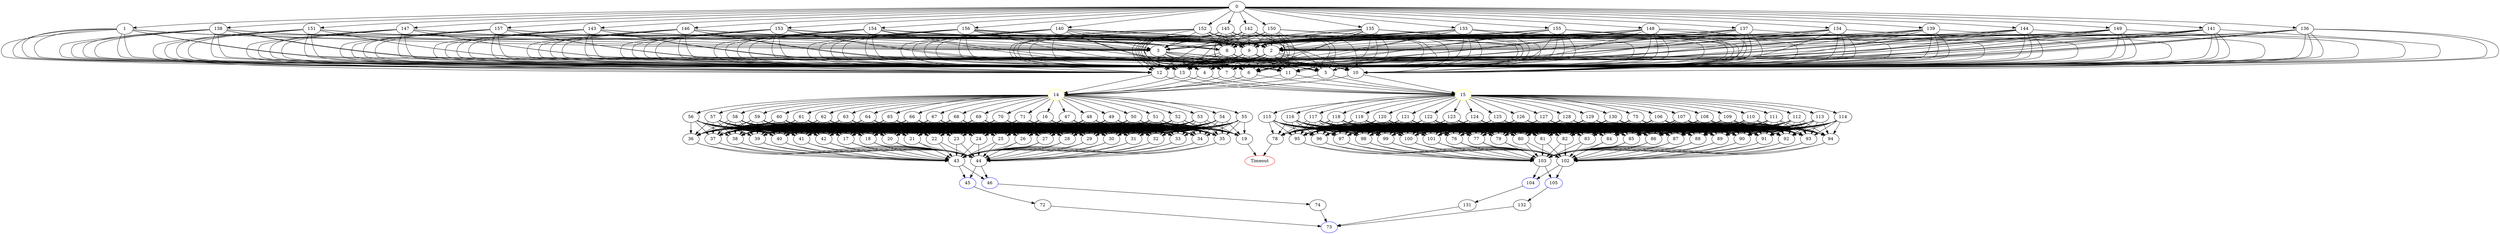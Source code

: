 digraph G {
	0 -> 1;
	0 -> 133;
	0 -> 134;
	0 -> 135;
	0 -> 136;
	0 -> 137;
	0 -> 138;
	0 -> 139;
	0 -> 140;
	0 -> 141;
	0 -> 142;
	0 -> 143;
	0 -> 144;
	0 -> 145;
	0 -> 146;
	0 -> 147;
	0 -> 148;
	0 -> 149;
	0 -> 150;
	0 -> 151;
	0 -> 152;
	0 -> 153;
	0 -> 154;
	0 -> 155;
	0 -> 156;
	0 -> 157;
	1 -> 2;
	1 -> 3;
	1 -> 4;
	1 -> 5;
	1 -> 6;
	1 -> 7;
	1 -> 8;
	1 -> 9;
	1 -> 10;
	1 -> 11;
	1 -> 12;
	1 -> 13;
	2 -> 4;
	2 -> 5;
	2 -> 6;
	2 -> 7;
	2 -> 10;
	2 -> 11;
	2 -> 12;
	2 -> 13;
	3 -> 4;
	3 -> 5;
	3 -> 6;
	3 -> 7;
	3 -> 10;
	3 -> 11;
	3 -> 12;
	3 -> 13;
	4 -> "14";
14 [color=yellow];
	4 -> "15";
15 [color=yellow];
	5 -> "14";
14 [color=yellow];
	5 -> "15";
15 [color=yellow];
	6 -> "14";
14 [color=yellow];
	6 -> "15";
15 [color=yellow];
	7 -> "14";
14 [color=yellow];
	7 -> "15";
15 [color=yellow];
	8 -> 4;
	8 -> 5;
	8 -> 6;
	8 -> 7;
	8 -> 10;
	8 -> 11;
	8 -> 12;
	8 -> 13;
	9 -> 4;
	9 -> 5;
	9 -> 6;
	9 -> 7;
	9 -> 10;
	9 -> 11;
	9 -> 12;
	9 -> 13;
	10 -> "14";
14 [color=yellow];
	10 -> "15";
15 [color=yellow];
	11 -> "14";
14 [color=yellow];
	11 -> "15";
15 [color=yellow];
	12 -> "14";
14 [color=yellow];
	12 -> "15";
15 [color=yellow];
	13 -> "14";
14 [color=yellow];
	13 -> "15";
15 [color=yellow];
	14 -> 16;
	14 -> 47;
	14 -> 48;
	14 -> 49;
	14 -> 50;
	14 -> 51;
	14 -> 52;
	14 -> 53;
	14 -> 54;
	14 -> 55;
	14 -> 56;
	14 -> 57;
	14 -> 58;
	14 -> 59;
	14 -> 60;
	14 -> 61;
	14 -> 62;
	14 -> 63;
	14 -> 64;
	14 -> 65;
	14 -> 66;
	14 -> 67;
	14 -> 68;
	14 -> 69;
	14 -> 70;
	14 -> 71;
	15 -> 75;
	15 -> 106;
	15 -> 107;
	15 -> 108;
	15 -> 109;
	15 -> 110;
	15 -> 111;
	15 -> 112;
	15 -> 113;
	15 -> 114;
	15 -> 115;
	15 -> 116;
	15 -> 117;
	15 -> 118;
	15 -> 119;
	15 -> 120;
	15 -> 121;
	15 -> 122;
	15 -> 123;
	15 -> 124;
	15 -> 125;
	15 -> 126;
	15 -> 127;
	15 -> 128;
	15 -> 129;
	15 -> 130;
	16 -> 17;
	16 -> 18;
	16 -> 19;
	16 -> 20;
	16 -> 21;
	16 -> 22;
	16 -> 23;
	16 -> 24;
	16 -> 25;
	16 -> 26;
	16 -> 27;
	16 -> 28;
	16 -> 29;
	16 -> 30;
	16 -> 31;
	16 -> 32;
	16 -> 33;
	16 -> 34;
	16 -> 35;
	16 -> 36;
	16 -> 37;
	16 -> 38;
	16 -> 39;
	16 -> 40;
	16 -> 41;
	16 -> 42;
	17 -> 43;
	17 -> 44;
	18 -> 43;
	18 -> 44;
	19 -> "Timeout";
Timeout [color=red];
	20 -> 43;
	20 -> 44;
	21 -> 43;
	21 -> 44;
	22 -> 43;
	22 -> 44;
	23 -> 43;
	23 -> 44;
	24 -> 43;
	24 -> 44;
	25 -> 43;
	25 -> 44;
	26 -> 43;
	26 -> 44;
	27 -> 43;
	27 -> 44;
	28 -> 43;
	28 -> 44;
	29 -> 43;
	29 -> 44;
	30 -> 43;
	30 -> 44;
	31 -> 43;
	31 -> 44;
	32 -> 43;
	32 -> 44;
	33 -> 43;
	33 -> 44;
	34 -> 43;
	34 -> 44;
	35 -> 43;
	35 -> 44;
	36 -> 43;
	36 -> 44;
	37 -> 43;
	37 -> 44;
	38 -> 43;
	38 -> 44;
	39 -> 43;
	39 -> 44;
	40 -> 43;
	40 -> 44;
	41 -> 43;
	41 -> 44;
	42 -> 43;
	42 -> 44;
	43 -> "45";
45 [color=blue];
	43 -> "46";
46 [color=blue];
	44 -> "45";
45 [color=blue];
	44 -> "46";
46 [color=blue];
	45 -> 72;
	46 -> 74;
	47 -> 17;
	47 -> 18;
	47 -> 19;
	47 -> 20;
	47 -> 21;
	47 -> 22;
	47 -> 23;
	47 -> 24;
	47 -> 25;
	47 -> 26;
	47 -> 27;
	47 -> 28;
	47 -> 29;
	47 -> 30;
	47 -> 31;
	47 -> 32;
	47 -> 33;
	47 -> 34;
	47 -> 35;
	47 -> 36;
	47 -> 37;
	47 -> 38;
	47 -> 39;
	47 -> 40;
	47 -> 41;
	47 -> 42;
	48 -> 17;
	48 -> 18;
	48 -> 19;
	48 -> 20;
	48 -> 21;
	48 -> 22;
	48 -> 23;
	48 -> 24;
	48 -> 25;
	48 -> 26;
	48 -> 27;
	48 -> 28;
	48 -> 29;
	48 -> 30;
	48 -> 31;
	48 -> 32;
	48 -> 33;
	48 -> 34;
	48 -> 35;
	48 -> 36;
	48 -> 37;
	48 -> 38;
	48 -> 39;
	48 -> 40;
	48 -> 41;
	48 -> 42;
	49 -> 17;
	49 -> 18;
	49 -> 19;
	49 -> 20;
	49 -> 21;
	49 -> 22;
	49 -> 23;
	49 -> 24;
	49 -> 25;
	49 -> 26;
	49 -> 27;
	49 -> 28;
	49 -> 29;
	49 -> 30;
	49 -> 31;
	49 -> 32;
	49 -> 33;
	49 -> 34;
	49 -> 35;
	49 -> 36;
	49 -> 37;
	49 -> 38;
	49 -> 39;
	49 -> 40;
	49 -> 41;
	49 -> 42;
	50 -> 17;
	50 -> 18;
	50 -> 19;
	50 -> 20;
	50 -> 21;
	50 -> 22;
	50 -> 23;
	50 -> 24;
	50 -> 25;
	50 -> 26;
	50 -> 27;
	50 -> 28;
	50 -> 29;
	50 -> 30;
	50 -> 31;
	50 -> 32;
	50 -> 33;
	50 -> 34;
	50 -> 35;
	50 -> 36;
	50 -> 37;
	50 -> 38;
	50 -> 39;
	50 -> 40;
	50 -> 41;
	50 -> 42;
	51 -> 17;
	51 -> 18;
	51 -> 19;
	51 -> 20;
	51 -> 21;
	51 -> 22;
	51 -> 23;
	51 -> 24;
	51 -> 25;
	51 -> 26;
	51 -> 27;
	51 -> 28;
	51 -> 29;
	51 -> 30;
	51 -> 31;
	51 -> 32;
	51 -> 33;
	51 -> 34;
	51 -> 35;
	51 -> 36;
	51 -> 37;
	51 -> 38;
	51 -> 39;
	51 -> 40;
	51 -> 41;
	51 -> 42;
	52 -> 17;
	52 -> 18;
	52 -> 19;
	52 -> 20;
	52 -> 21;
	52 -> 22;
	52 -> 23;
	52 -> 24;
	52 -> 25;
	52 -> 26;
	52 -> 27;
	52 -> 28;
	52 -> 29;
	52 -> 30;
	52 -> 31;
	52 -> 32;
	52 -> 33;
	52 -> 34;
	52 -> 35;
	52 -> 36;
	52 -> 37;
	52 -> 38;
	52 -> 39;
	52 -> 40;
	52 -> 41;
	52 -> 42;
	53 -> 17;
	53 -> 18;
	53 -> 19;
	53 -> 20;
	53 -> 21;
	53 -> 22;
	53 -> 23;
	53 -> 24;
	53 -> 25;
	53 -> 26;
	53 -> 27;
	53 -> 28;
	53 -> 29;
	53 -> 30;
	53 -> 31;
	53 -> 32;
	53 -> 33;
	53 -> 34;
	53 -> 35;
	53 -> 36;
	53 -> 37;
	53 -> 38;
	53 -> 39;
	53 -> 40;
	53 -> 41;
	53 -> 42;
	54 -> 17;
	54 -> 18;
	54 -> 19;
	54 -> 20;
	54 -> 21;
	54 -> 22;
	54 -> 23;
	54 -> 24;
	54 -> 25;
	54 -> 26;
	54 -> 27;
	54 -> 28;
	54 -> 29;
	54 -> 30;
	54 -> 31;
	54 -> 32;
	54 -> 33;
	54 -> 34;
	54 -> 35;
	54 -> 36;
	54 -> 37;
	54 -> 38;
	54 -> 39;
	54 -> 40;
	54 -> 41;
	54 -> 42;
	55 -> 17;
	55 -> 18;
	55 -> 19;
	55 -> 20;
	55 -> 21;
	55 -> 22;
	55 -> 23;
	55 -> 24;
	55 -> 25;
	55 -> 26;
	55 -> 27;
	55 -> 28;
	55 -> 29;
	55 -> 30;
	55 -> 31;
	55 -> 32;
	55 -> 33;
	55 -> 34;
	55 -> 35;
	55 -> 36;
	55 -> 37;
	55 -> 38;
	55 -> 39;
	55 -> 40;
	55 -> 41;
	55 -> 42;
	56 -> 17;
	56 -> 18;
	56 -> 19;
	56 -> 20;
	56 -> 21;
	56 -> 22;
	56 -> 23;
	56 -> 24;
	56 -> 25;
	56 -> 26;
	56 -> 27;
	56 -> 28;
	56 -> 29;
	56 -> 30;
	56 -> 31;
	56 -> 32;
	56 -> 33;
	56 -> 34;
	56 -> 35;
	56 -> 36;
	56 -> 37;
	56 -> 38;
	56 -> 39;
	56 -> 40;
	56 -> 41;
	56 -> 42;
	57 -> 17;
	57 -> 18;
	57 -> 19;
	57 -> 20;
	57 -> 21;
	57 -> 22;
	57 -> 23;
	57 -> 24;
	57 -> 25;
	57 -> 26;
	57 -> 27;
	57 -> 28;
	57 -> 29;
	57 -> 30;
	57 -> 31;
	57 -> 32;
	57 -> 33;
	57 -> 34;
	57 -> 35;
	57 -> 36;
	57 -> 37;
	57 -> 38;
	57 -> 39;
	57 -> 40;
	57 -> 41;
	57 -> 42;
	58 -> 17;
	58 -> 18;
	58 -> 19;
	58 -> 20;
	58 -> 21;
	58 -> 22;
	58 -> 23;
	58 -> 24;
	58 -> 25;
	58 -> 26;
	58 -> 27;
	58 -> 28;
	58 -> 29;
	58 -> 30;
	58 -> 31;
	58 -> 32;
	58 -> 33;
	58 -> 34;
	58 -> 35;
	58 -> 36;
	58 -> 37;
	58 -> 38;
	58 -> 39;
	58 -> 40;
	58 -> 41;
	58 -> 42;
	59 -> 17;
	59 -> 18;
	59 -> 19;
	59 -> 20;
	59 -> 21;
	59 -> 22;
	59 -> 23;
	59 -> 24;
	59 -> 25;
	59 -> 26;
	59 -> 27;
	59 -> 28;
	59 -> 29;
	59 -> 30;
	59 -> 31;
	59 -> 32;
	59 -> 33;
	59 -> 34;
	59 -> 35;
	59 -> 36;
	59 -> 37;
	59 -> 38;
	59 -> 39;
	59 -> 40;
	59 -> 41;
	59 -> 42;
	60 -> 17;
	60 -> 18;
	60 -> 19;
	60 -> 20;
	60 -> 21;
	60 -> 22;
	60 -> 23;
	60 -> 24;
	60 -> 25;
	60 -> 26;
	60 -> 27;
	60 -> 28;
	60 -> 29;
	60 -> 30;
	60 -> 31;
	60 -> 32;
	60 -> 33;
	60 -> 34;
	60 -> 35;
	60 -> 36;
	60 -> 37;
	60 -> 38;
	60 -> 39;
	60 -> 40;
	60 -> 41;
	60 -> 42;
	61 -> 17;
	61 -> 18;
	61 -> 19;
	61 -> 20;
	61 -> 21;
	61 -> 22;
	61 -> 23;
	61 -> 24;
	61 -> 25;
	61 -> 26;
	61 -> 27;
	61 -> 28;
	61 -> 29;
	61 -> 30;
	61 -> 31;
	61 -> 32;
	61 -> 33;
	61 -> 34;
	61 -> 35;
	61 -> 36;
	61 -> 37;
	61 -> 38;
	61 -> 39;
	61 -> 40;
	61 -> 41;
	61 -> 42;
	62 -> 17;
	62 -> 18;
	62 -> 19;
	62 -> 20;
	62 -> 21;
	62 -> 22;
	62 -> 23;
	62 -> 24;
	62 -> 25;
	62 -> 26;
	62 -> 27;
	62 -> 28;
	62 -> 29;
	62 -> 30;
	62 -> 31;
	62 -> 32;
	62 -> 33;
	62 -> 34;
	62 -> 35;
	62 -> 36;
	62 -> 37;
	62 -> 38;
	62 -> 39;
	62 -> 40;
	62 -> 41;
	62 -> 42;
	63 -> 17;
	63 -> 18;
	63 -> 19;
	63 -> 20;
	63 -> 21;
	63 -> 22;
	63 -> 23;
	63 -> 24;
	63 -> 25;
	63 -> 26;
	63 -> 27;
	63 -> 28;
	63 -> 29;
	63 -> 30;
	63 -> 31;
	63 -> 32;
	63 -> 33;
	63 -> 34;
	63 -> 35;
	63 -> 36;
	63 -> 37;
	63 -> 38;
	63 -> 39;
	63 -> 40;
	63 -> 41;
	63 -> 42;
	64 -> 17;
	64 -> 18;
	64 -> 19;
	64 -> 20;
	64 -> 21;
	64 -> 22;
	64 -> 23;
	64 -> 24;
	64 -> 25;
	64 -> 26;
	64 -> 27;
	64 -> 28;
	64 -> 29;
	64 -> 30;
	64 -> 31;
	64 -> 32;
	64 -> 33;
	64 -> 34;
	64 -> 35;
	64 -> 36;
	64 -> 37;
	64 -> 38;
	64 -> 39;
	64 -> 40;
	64 -> 41;
	64 -> 42;
	65 -> 17;
	65 -> 18;
	65 -> 19;
	65 -> 20;
	65 -> 21;
	65 -> 22;
	65 -> 23;
	65 -> 24;
	65 -> 25;
	65 -> 26;
	65 -> 27;
	65 -> 28;
	65 -> 29;
	65 -> 30;
	65 -> 31;
	65 -> 32;
	65 -> 33;
	65 -> 34;
	65 -> 35;
	65 -> 36;
	65 -> 37;
	65 -> 38;
	65 -> 39;
	65 -> 40;
	65 -> 41;
	65 -> 42;
	66 -> 17;
	66 -> 18;
	66 -> 19;
	66 -> 20;
	66 -> 21;
	66 -> 22;
	66 -> 23;
	66 -> 24;
	66 -> 25;
	66 -> 26;
	66 -> 27;
	66 -> 28;
	66 -> 29;
	66 -> 30;
	66 -> 31;
	66 -> 32;
	66 -> 33;
	66 -> 34;
	66 -> 35;
	66 -> 36;
	66 -> 37;
	66 -> 38;
	66 -> 39;
	66 -> 40;
	66 -> 41;
	66 -> 42;
	67 -> 17;
	67 -> 18;
	67 -> 19;
	67 -> 20;
	67 -> 21;
	67 -> 22;
	67 -> 23;
	67 -> 24;
	67 -> 25;
	67 -> 26;
	67 -> 27;
	67 -> 28;
	67 -> 29;
	67 -> 30;
	67 -> 31;
	67 -> 32;
	67 -> 33;
	67 -> 34;
	67 -> 35;
	67 -> 36;
	67 -> 37;
	67 -> 38;
	67 -> 39;
	67 -> 40;
	67 -> 41;
	67 -> 42;
	68 -> 17;
	68 -> 18;
	68 -> 19;
	68 -> 20;
	68 -> 21;
	68 -> 22;
	68 -> 23;
	68 -> 24;
	68 -> 25;
	68 -> 26;
	68 -> 27;
	68 -> 28;
	68 -> 29;
	68 -> 30;
	68 -> 31;
	68 -> 32;
	68 -> 33;
	68 -> 34;
	68 -> 35;
	68 -> 36;
	68 -> 37;
	68 -> 38;
	68 -> 39;
	68 -> 40;
	68 -> 41;
	68 -> 42;
	69 -> 17;
	69 -> 18;
	69 -> 19;
	69 -> 20;
	69 -> 21;
	69 -> 22;
	69 -> 23;
	69 -> 24;
	69 -> 25;
	69 -> 26;
	69 -> 27;
	69 -> 28;
	69 -> 29;
	69 -> 30;
	69 -> 31;
	69 -> 32;
	69 -> 33;
	69 -> 34;
	69 -> 35;
	69 -> 36;
	69 -> 37;
	69 -> 38;
	69 -> 39;
	69 -> 40;
	69 -> 41;
	69 -> 42;
	70 -> 17;
	70 -> 18;
	70 -> 19;
	70 -> 20;
	70 -> 21;
	70 -> 22;
	70 -> 23;
	70 -> 24;
	70 -> 25;
	70 -> 26;
	70 -> 27;
	70 -> 28;
	70 -> 29;
	70 -> 30;
	70 -> 31;
	70 -> 32;
	70 -> 33;
	70 -> 34;
	70 -> 35;
	70 -> 36;
	70 -> 37;
	70 -> 38;
	70 -> 39;
	70 -> 40;
	70 -> 41;
	70 -> 42;
	71 -> 17;
	71 -> 18;
	71 -> 19;
	71 -> 20;
	71 -> 21;
	71 -> 22;
	71 -> 23;
	71 -> 24;
	71 -> 25;
	71 -> 26;
	71 -> 27;
	71 -> 28;
	71 -> 29;
	71 -> 30;
	71 -> 31;
	71 -> 32;
	71 -> 33;
	71 -> 34;
	71 -> 35;
	71 -> 36;
	71 -> 37;
	71 -> 38;
	71 -> 39;
	71 -> 40;
	71 -> 41;
	71 -> 42;
	72 -> "73";
73 [color=blue];
	74 -> "73";
73 [color=blue];
	75 -> 76;
	75 -> 77;
	75 -> 78;
	75 -> 79;
	75 -> 80;
	75 -> 81;
	75 -> 82;
	75 -> 83;
	75 -> 84;
	75 -> 85;
	75 -> 86;
	75 -> 87;
	75 -> 88;
	75 -> 89;
	75 -> 90;
	75 -> 91;
	75 -> 92;
	75 -> 93;
	75 -> 94;
	75 -> 95;
	75 -> 96;
	75 -> 97;
	75 -> 98;
	75 -> 99;
	75 -> 100;
	75 -> 101;
	76 -> 102;
	76 -> 103;
	77 -> 102;
	77 -> 103;
	78 -> "Timeout";
Timeout [color=red];
	79 -> 102;
	79 -> 103;
	80 -> 102;
	80 -> 103;
	81 -> 102;
	81 -> 103;
	82 -> 102;
	82 -> 103;
	83 -> 102;
	83 -> 103;
	84 -> 102;
	84 -> 103;
	85 -> 102;
	85 -> 103;
	86 -> 102;
	86 -> 103;
	87 -> 102;
	87 -> 103;
	88 -> 102;
	88 -> 103;
	89 -> 102;
	89 -> 103;
	90 -> 102;
	90 -> 103;
	91 -> 102;
	91 -> 103;
	92 -> 102;
	92 -> 103;
	93 -> 102;
	93 -> 103;
	94 -> 102;
	94 -> 103;
	95 -> 102;
	95 -> 103;
	96 -> 102;
	96 -> 103;
	97 -> 102;
	97 -> 103;
	98 -> 102;
	98 -> 103;
	99 -> 102;
	99 -> 103;
	100 -> 102;
	100 -> 103;
	101 -> 102;
	101 -> 103;
	102 -> "104";
104 [color=blue];
	102 -> "105";
105 [color=blue];
	103 -> "104";
104 [color=blue];
	103 -> "105";
105 [color=blue];
	104 -> 131;
	105 -> 132;
	106 -> 76;
	106 -> 77;
	106 -> 78;
	106 -> 79;
	106 -> 80;
	106 -> 81;
	106 -> 82;
	106 -> 83;
	106 -> 84;
	106 -> 85;
	106 -> 86;
	106 -> 87;
	106 -> 88;
	106 -> 89;
	106 -> 90;
	106 -> 91;
	106 -> 92;
	106 -> 93;
	106 -> 94;
	106 -> 95;
	106 -> 96;
	106 -> 97;
	106 -> 98;
	106 -> 99;
	106 -> 100;
	106 -> 101;
	107 -> 76;
	107 -> 77;
	107 -> 78;
	107 -> 79;
	107 -> 80;
	107 -> 81;
	107 -> 82;
	107 -> 83;
	107 -> 84;
	107 -> 85;
	107 -> 86;
	107 -> 87;
	107 -> 88;
	107 -> 89;
	107 -> 90;
	107 -> 91;
	107 -> 92;
	107 -> 93;
	107 -> 94;
	107 -> 95;
	107 -> 96;
	107 -> 97;
	107 -> 98;
	107 -> 99;
	107 -> 100;
	107 -> 101;
	108 -> 76;
	108 -> 77;
	108 -> 78;
	108 -> 79;
	108 -> 80;
	108 -> 81;
	108 -> 82;
	108 -> 83;
	108 -> 84;
	108 -> 85;
	108 -> 86;
	108 -> 87;
	108 -> 88;
	108 -> 89;
	108 -> 90;
	108 -> 91;
	108 -> 92;
	108 -> 93;
	108 -> 94;
	108 -> 95;
	108 -> 96;
	108 -> 97;
	108 -> 98;
	108 -> 99;
	108 -> 100;
	108 -> 101;
	109 -> 76;
	109 -> 77;
	109 -> 78;
	109 -> 79;
	109 -> 80;
	109 -> 81;
	109 -> 82;
	109 -> 83;
	109 -> 84;
	109 -> 85;
	109 -> 86;
	109 -> 87;
	109 -> 88;
	109 -> 89;
	109 -> 90;
	109 -> 91;
	109 -> 92;
	109 -> 93;
	109 -> 94;
	109 -> 95;
	109 -> 96;
	109 -> 97;
	109 -> 98;
	109 -> 99;
	109 -> 100;
	109 -> 101;
	110 -> 76;
	110 -> 77;
	110 -> 78;
	110 -> 79;
	110 -> 80;
	110 -> 81;
	110 -> 82;
	110 -> 83;
	110 -> 84;
	110 -> 85;
	110 -> 86;
	110 -> 87;
	110 -> 88;
	110 -> 89;
	110 -> 90;
	110 -> 91;
	110 -> 92;
	110 -> 93;
	110 -> 94;
	110 -> 95;
	110 -> 96;
	110 -> 97;
	110 -> 98;
	110 -> 99;
	110 -> 100;
	110 -> 101;
	111 -> 76;
	111 -> 77;
	111 -> 78;
	111 -> 79;
	111 -> 80;
	111 -> 81;
	111 -> 82;
	111 -> 83;
	111 -> 84;
	111 -> 85;
	111 -> 86;
	111 -> 87;
	111 -> 88;
	111 -> 89;
	111 -> 90;
	111 -> 91;
	111 -> 92;
	111 -> 93;
	111 -> 94;
	111 -> 95;
	111 -> 96;
	111 -> 97;
	111 -> 98;
	111 -> 99;
	111 -> 100;
	111 -> 101;
	112 -> 76;
	112 -> 77;
	112 -> 78;
	112 -> 79;
	112 -> 80;
	112 -> 81;
	112 -> 82;
	112 -> 83;
	112 -> 84;
	112 -> 85;
	112 -> 86;
	112 -> 87;
	112 -> 88;
	112 -> 89;
	112 -> 90;
	112 -> 91;
	112 -> 92;
	112 -> 93;
	112 -> 94;
	112 -> 95;
	112 -> 96;
	112 -> 97;
	112 -> 98;
	112 -> 99;
	112 -> 100;
	112 -> 101;
	113 -> 76;
	113 -> 77;
	113 -> 78;
	113 -> 79;
	113 -> 80;
	113 -> 81;
	113 -> 82;
	113 -> 83;
	113 -> 84;
	113 -> 85;
	113 -> 86;
	113 -> 87;
	113 -> 88;
	113 -> 89;
	113 -> 90;
	113 -> 91;
	113 -> 92;
	113 -> 93;
	113 -> 94;
	113 -> 95;
	113 -> 96;
	113 -> 97;
	113 -> 98;
	113 -> 99;
	113 -> 100;
	113 -> 101;
	114 -> 76;
	114 -> 77;
	114 -> 78;
	114 -> 79;
	114 -> 80;
	114 -> 81;
	114 -> 82;
	114 -> 83;
	114 -> 84;
	114 -> 85;
	114 -> 86;
	114 -> 87;
	114 -> 88;
	114 -> 89;
	114 -> 90;
	114 -> 91;
	114 -> 92;
	114 -> 93;
	114 -> 94;
	114 -> 95;
	114 -> 96;
	114 -> 97;
	114 -> 98;
	114 -> 99;
	114 -> 100;
	114 -> 101;
	115 -> 76;
	115 -> 77;
	115 -> 78;
	115 -> 79;
	115 -> 80;
	115 -> 81;
	115 -> 82;
	115 -> 83;
	115 -> 84;
	115 -> 85;
	115 -> 86;
	115 -> 87;
	115 -> 88;
	115 -> 89;
	115 -> 90;
	115 -> 91;
	115 -> 92;
	115 -> 93;
	115 -> 94;
	115 -> 95;
	115 -> 96;
	115 -> 97;
	115 -> 98;
	115 -> 99;
	115 -> 100;
	115 -> 101;
	116 -> 76;
	116 -> 77;
	116 -> 78;
	116 -> 79;
	116 -> 80;
	116 -> 81;
	116 -> 82;
	116 -> 83;
	116 -> 84;
	116 -> 85;
	116 -> 86;
	116 -> 87;
	116 -> 88;
	116 -> 89;
	116 -> 90;
	116 -> 91;
	116 -> 92;
	116 -> 93;
	116 -> 94;
	116 -> 95;
	116 -> 96;
	116 -> 97;
	116 -> 98;
	116 -> 99;
	116 -> 100;
	116 -> 101;
	117 -> 76;
	117 -> 77;
	117 -> 78;
	117 -> 79;
	117 -> 80;
	117 -> 81;
	117 -> 82;
	117 -> 83;
	117 -> 84;
	117 -> 85;
	117 -> 86;
	117 -> 87;
	117 -> 88;
	117 -> 89;
	117 -> 90;
	117 -> 91;
	117 -> 92;
	117 -> 93;
	117 -> 94;
	117 -> 95;
	117 -> 96;
	117 -> 97;
	117 -> 98;
	117 -> 99;
	117 -> 100;
	117 -> 101;
	118 -> 76;
	118 -> 77;
	118 -> 78;
	118 -> 79;
	118 -> 80;
	118 -> 81;
	118 -> 82;
	118 -> 83;
	118 -> 84;
	118 -> 85;
	118 -> 86;
	118 -> 87;
	118 -> 88;
	118 -> 89;
	118 -> 90;
	118 -> 91;
	118 -> 92;
	118 -> 93;
	118 -> 94;
	118 -> 95;
	118 -> 96;
	118 -> 97;
	118 -> 98;
	118 -> 99;
	118 -> 100;
	118 -> 101;
	119 -> 76;
	119 -> 77;
	119 -> 78;
	119 -> 79;
	119 -> 80;
	119 -> 81;
	119 -> 82;
	119 -> 83;
	119 -> 84;
	119 -> 85;
	119 -> 86;
	119 -> 87;
	119 -> 88;
	119 -> 89;
	119 -> 90;
	119 -> 91;
	119 -> 92;
	119 -> 93;
	119 -> 94;
	119 -> 95;
	119 -> 96;
	119 -> 97;
	119 -> 98;
	119 -> 99;
	119 -> 100;
	119 -> 101;
	120 -> 76;
	120 -> 77;
	120 -> 78;
	120 -> 79;
	120 -> 80;
	120 -> 81;
	120 -> 82;
	120 -> 83;
	120 -> 84;
	120 -> 85;
	120 -> 86;
	120 -> 87;
	120 -> 88;
	120 -> 89;
	120 -> 90;
	120 -> 91;
	120 -> 92;
	120 -> 93;
	120 -> 94;
	120 -> 95;
	120 -> 96;
	120 -> 97;
	120 -> 98;
	120 -> 99;
	120 -> 100;
	120 -> 101;
	121 -> 76;
	121 -> 77;
	121 -> 78;
	121 -> 79;
	121 -> 80;
	121 -> 81;
	121 -> 82;
	121 -> 83;
	121 -> 84;
	121 -> 85;
	121 -> 86;
	121 -> 87;
	121 -> 88;
	121 -> 89;
	121 -> 90;
	121 -> 91;
	121 -> 92;
	121 -> 93;
	121 -> 94;
	121 -> 95;
	121 -> 96;
	121 -> 97;
	121 -> 98;
	121 -> 99;
	121 -> 100;
	121 -> 101;
	122 -> 76;
	122 -> 77;
	122 -> 78;
	122 -> 79;
	122 -> 80;
	122 -> 81;
	122 -> 82;
	122 -> 83;
	122 -> 84;
	122 -> 85;
	122 -> 86;
	122 -> 87;
	122 -> 88;
	122 -> 89;
	122 -> 90;
	122 -> 91;
	122 -> 92;
	122 -> 93;
	122 -> 94;
	122 -> 95;
	122 -> 96;
	122 -> 97;
	122 -> 98;
	122 -> 99;
	122 -> 100;
	122 -> 101;
	123 -> 76;
	123 -> 77;
	123 -> 78;
	123 -> 79;
	123 -> 80;
	123 -> 81;
	123 -> 82;
	123 -> 83;
	123 -> 84;
	123 -> 85;
	123 -> 86;
	123 -> 87;
	123 -> 88;
	123 -> 89;
	123 -> 90;
	123 -> 91;
	123 -> 92;
	123 -> 93;
	123 -> 94;
	123 -> 95;
	123 -> 96;
	123 -> 97;
	123 -> 98;
	123 -> 99;
	123 -> 100;
	123 -> 101;
	124 -> 76;
	124 -> 77;
	124 -> 78;
	124 -> 79;
	124 -> 80;
	124 -> 81;
	124 -> 82;
	124 -> 83;
	124 -> 84;
	124 -> 85;
	124 -> 86;
	124 -> 87;
	124 -> 88;
	124 -> 89;
	124 -> 90;
	124 -> 91;
	124 -> 92;
	124 -> 93;
	124 -> 94;
	124 -> 95;
	124 -> 96;
	124 -> 97;
	124 -> 98;
	124 -> 99;
	124 -> 100;
	124 -> 101;
	125 -> 76;
	125 -> 77;
	125 -> 78;
	125 -> 79;
	125 -> 80;
	125 -> 81;
	125 -> 82;
	125 -> 83;
	125 -> 84;
	125 -> 85;
	125 -> 86;
	125 -> 87;
	125 -> 88;
	125 -> 89;
	125 -> 90;
	125 -> 91;
	125 -> 92;
	125 -> 93;
	125 -> 94;
	125 -> 95;
	125 -> 96;
	125 -> 97;
	125 -> 98;
	125 -> 99;
	125 -> 100;
	125 -> 101;
	126 -> 76;
	126 -> 77;
	126 -> 78;
	126 -> 79;
	126 -> 80;
	126 -> 81;
	126 -> 82;
	126 -> 83;
	126 -> 84;
	126 -> 85;
	126 -> 86;
	126 -> 87;
	126 -> 88;
	126 -> 89;
	126 -> 90;
	126 -> 91;
	126 -> 92;
	126 -> 93;
	126 -> 94;
	126 -> 95;
	126 -> 96;
	126 -> 97;
	126 -> 98;
	126 -> 99;
	126 -> 100;
	126 -> 101;
	127 -> 76;
	127 -> 77;
	127 -> 78;
	127 -> 79;
	127 -> 80;
	127 -> 81;
	127 -> 82;
	127 -> 83;
	127 -> 84;
	127 -> 85;
	127 -> 86;
	127 -> 87;
	127 -> 88;
	127 -> 89;
	127 -> 90;
	127 -> 91;
	127 -> 92;
	127 -> 93;
	127 -> 94;
	127 -> 95;
	127 -> 96;
	127 -> 97;
	127 -> 98;
	127 -> 99;
	127 -> 100;
	127 -> 101;
	128 -> 76;
	128 -> 77;
	128 -> 78;
	128 -> 79;
	128 -> 80;
	128 -> 81;
	128 -> 82;
	128 -> 83;
	128 -> 84;
	128 -> 85;
	128 -> 86;
	128 -> 87;
	128 -> 88;
	128 -> 89;
	128 -> 90;
	128 -> 91;
	128 -> 92;
	128 -> 93;
	128 -> 94;
	128 -> 95;
	128 -> 96;
	128 -> 97;
	128 -> 98;
	128 -> 99;
	128 -> 100;
	128 -> 101;
	129 -> 76;
	129 -> 77;
	129 -> 78;
	129 -> 79;
	129 -> 80;
	129 -> 81;
	129 -> 82;
	129 -> 83;
	129 -> 84;
	129 -> 85;
	129 -> 86;
	129 -> 87;
	129 -> 88;
	129 -> 89;
	129 -> 90;
	129 -> 91;
	129 -> 92;
	129 -> 93;
	129 -> 94;
	129 -> 95;
	129 -> 96;
	129 -> 97;
	129 -> 98;
	129 -> 99;
	129 -> 100;
	129 -> 101;
	130 -> 76;
	130 -> 77;
	130 -> 78;
	130 -> 79;
	130 -> 80;
	130 -> 81;
	130 -> 82;
	130 -> 83;
	130 -> 84;
	130 -> 85;
	130 -> 86;
	130 -> 87;
	130 -> 88;
	130 -> 89;
	130 -> 90;
	130 -> 91;
	130 -> 92;
	130 -> 93;
	130 -> 94;
	130 -> 95;
	130 -> 96;
	130 -> 97;
	130 -> 98;
	130 -> 99;
	130 -> 100;
	130 -> 101;
	131 -> "73";
73 [color=blue];
	132 -> "73";
73 [color=blue];
	133 -> 2;
	133 -> 3;
	133 -> 4;
	133 -> 5;
	133 -> 6;
	133 -> 7;
	133 -> 8;
	133 -> 9;
	133 -> 10;
	133 -> 11;
	133 -> 12;
	133 -> 13;
	134 -> 2;
	134 -> 3;
	134 -> 4;
	134 -> 5;
	134 -> 6;
	134 -> 7;
	134 -> 8;
	134 -> 9;
	134 -> 10;
	134 -> 11;
	134 -> 12;
	134 -> 13;
	135 -> 2;
	135 -> 3;
	135 -> 4;
	135 -> 5;
	135 -> 6;
	135 -> 7;
	135 -> 8;
	135 -> 9;
	135 -> 10;
	135 -> 11;
	135 -> 12;
	135 -> 13;
	136 -> 2;
	136 -> 3;
	136 -> 4;
	136 -> 5;
	136 -> 6;
	136 -> 7;
	136 -> 8;
	136 -> 9;
	136 -> 10;
	136 -> 11;
	136 -> 12;
	136 -> 13;
	137 -> 2;
	137 -> 3;
	137 -> 4;
	137 -> 5;
	137 -> 6;
	137 -> 7;
	137 -> 8;
	137 -> 9;
	137 -> 10;
	137 -> 11;
	137 -> 12;
	137 -> 13;
	138 -> 2;
	138 -> 3;
	138 -> 4;
	138 -> 5;
	138 -> 6;
	138 -> 7;
	138 -> 8;
	138 -> 9;
	138 -> 10;
	138 -> 11;
	138 -> 12;
	138 -> 13;
	139 -> 2;
	139 -> 3;
	139 -> 4;
	139 -> 5;
	139 -> 6;
	139 -> 7;
	139 -> 8;
	139 -> 9;
	139 -> 10;
	139 -> 11;
	139 -> 12;
	139 -> 13;
	140 -> 2;
	140 -> 3;
	140 -> 4;
	140 -> 5;
	140 -> 6;
	140 -> 7;
	140 -> 8;
	140 -> 9;
	140 -> 10;
	140 -> 11;
	140 -> 12;
	140 -> 13;
	141 -> 2;
	141 -> 3;
	141 -> 4;
	141 -> 5;
	141 -> 6;
	141 -> 7;
	141 -> 8;
	141 -> 9;
	141 -> 10;
	141 -> 11;
	141 -> 12;
	141 -> 13;
	142 -> 2;
	142 -> 3;
	142 -> 4;
	142 -> 5;
	142 -> 6;
	142 -> 7;
	142 -> 8;
	142 -> 9;
	142 -> 10;
	142 -> 11;
	142 -> 12;
	142 -> 13;
	143 -> 2;
	143 -> 3;
	143 -> 4;
	143 -> 5;
	143 -> 6;
	143 -> 7;
	143 -> 8;
	143 -> 9;
	143 -> 10;
	143 -> 11;
	143 -> 12;
	143 -> 13;
	144 -> 2;
	144 -> 3;
	144 -> 4;
	144 -> 5;
	144 -> 6;
	144 -> 7;
	144 -> 8;
	144 -> 9;
	144 -> 10;
	144 -> 11;
	144 -> 12;
	144 -> 13;
	145 -> 2;
	145 -> 3;
	145 -> 4;
	145 -> 5;
	145 -> 6;
	145 -> 7;
	145 -> 8;
	145 -> 9;
	145 -> 10;
	145 -> 11;
	145 -> 12;
	145 -> 13;
	146 -> 2;
	146 -> 3;
	146 -> 4;
	146 -> 5;
	146 -> 6;
	146 -> 7;
	146 -> 8;
	146 -> 9;
	146 -> 10;
	146 -> 11;
	146 -> 12;
	146 -> 13;
	147 -> 2;
	147 -> 3;
	147 -> 4;
	147 -> 5;
	147 -> 6;
	147 -> 7;
	147 -> 8;
	147 -> 9;
	147 -> 10;
	147 -> 11;
	147 -> 12;
	147 -> 13;
	148 -> 2;
	148 -> 3;
	148 -> 4;
	148 -> 5;
	148 -> 6;
	148 -> 7;
	148 -> 8;
	148 -> 9;
	148 -> 10;
	148 -> 11;
	148 -> 12;
	148 -> 13;
	149 -> 2;
	149 -> 3;
	149 -> 4;
	149 -> 5;
	149 -> 6;
	149 -> 7;
	149 -> 8;
	149 -> 9;
	149 -> 10;
	149 -> 11;
	149 -> 12;
	149 -> 13;
	150 -> 2;
	150 -> 3;
	150 -> 4;
	150 -> 5;
	150 -> 6;
	150 -> 7;
	150 -> 8;
	150 -> 9;
	150 -> 10;
	150 -> 11;
	150 -> 12;
	150 -> 13;
	151 -> 2;
	151 -> 3;
	151 -> 4;
	151 -> 5;
	151 -> 6;
	151 -> 7;
	151 -> 8;
	151 -> 9;
	151 -> 10;
	151 -> 11;
	151 -> 12;
	151 -> 13;
	152 -> 2;
	152 -> 3;
	152 -> 4;
	152 -> 5;
	152 -> 6;
	152 -> 7;
	152 -> 8;
	152 -> 9;
	152 -> 10;
	152 -> 11;
	152 -> 12;
	152 -> 13;
	153 -> 2;
	153 -> 3;
	153 -> 4;
	153 -> 5;
	153 -> 6;
	153 -> 7;
	153 -> 8;
	153 -> 9;
	153 -> 10;
	153 -> 11;
	153 -> 12;
	153 -> 13;
	154 -> 2;
	154 -> 3;
	154 -> 4;
	154 -> 5;
	154 -> 6;
	154 -> 7;
	154 -> 8;
	154 -> 9;
	154 -> 10;
	154 -> 11;
	154 -> 12;
	154 -> 13;
	155 -> 2;
	155 -> 3;
	155 -> 4;
	155 -> 5;
	155 -> 6;
	155 -> 7;
	155 -> 8;
	155 -> 9;
	155 -> 10;
	155 -> 11;
	155 -> 12;
	155 -> 13;
	156 -> 2;
	156 -> 3;
	156 -> 4;
	156 -> 5;
	156 -> 6;
	156 -> 7;
	156 -> 8;
	156 -> 9;
	156 -> 10;
	156 -> 11;
	156 -> 12;
	156 -> 13;
	157 -> 2;
	157 -> 3;
	157 -> 4;
	157 -> 5;
	157 -> 6;
	157 -> 7;
	157 -> 8;
	157 -> 9;
	157 -> 10;
	157 -> 11;
	157 -> 12;
	157 -> 13;
}